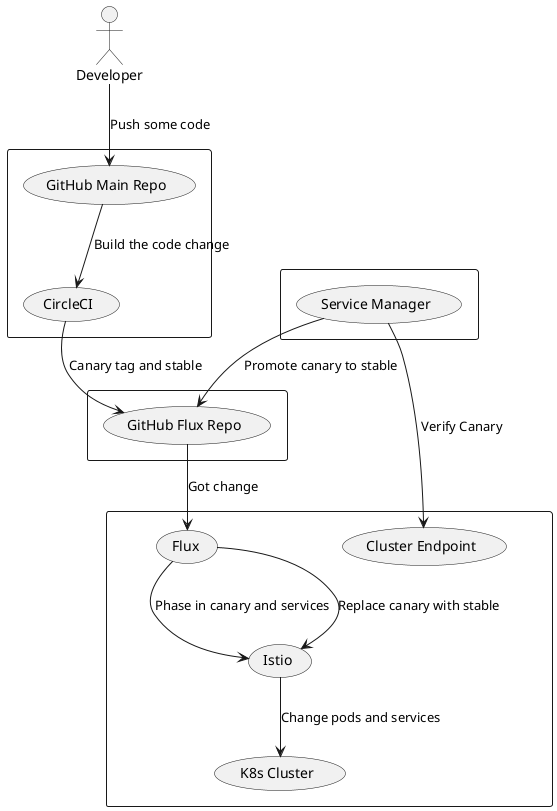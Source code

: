 @startuml

Rectangle {
  (GitHub Main Repo)
  (CircleCI)
}

Rectangle {
  (Service Manager)
}

Rectangle {
  (GitHub Flux Repo)
}

Rectangle {
  (K8s Cluster)
  (Flux)
  (Istio)
  (Cluster Endpoint)
}

Developer --> (GitHub Main Repo) : Push some code
(GitHub Main Repo) --> (CircleCI) : Build the code change
(CircleCI) --> (GitHub Flux Repo) : Canary tag and stable


(GitHub Flux Repo) --> (Flux) : Got change
(Flux) --> (Istio) : Phase in canary and services
(Istio)--> (K8s Cluster) : Change pods and services

(Service Manager) --> (Cluster Endpoint) : Verify Canary
(Service Manager) --> (GitHub Flux Repo): Promote canary to stable

(Flux) --> (Istio) :Replace canary with stable

@enduml
